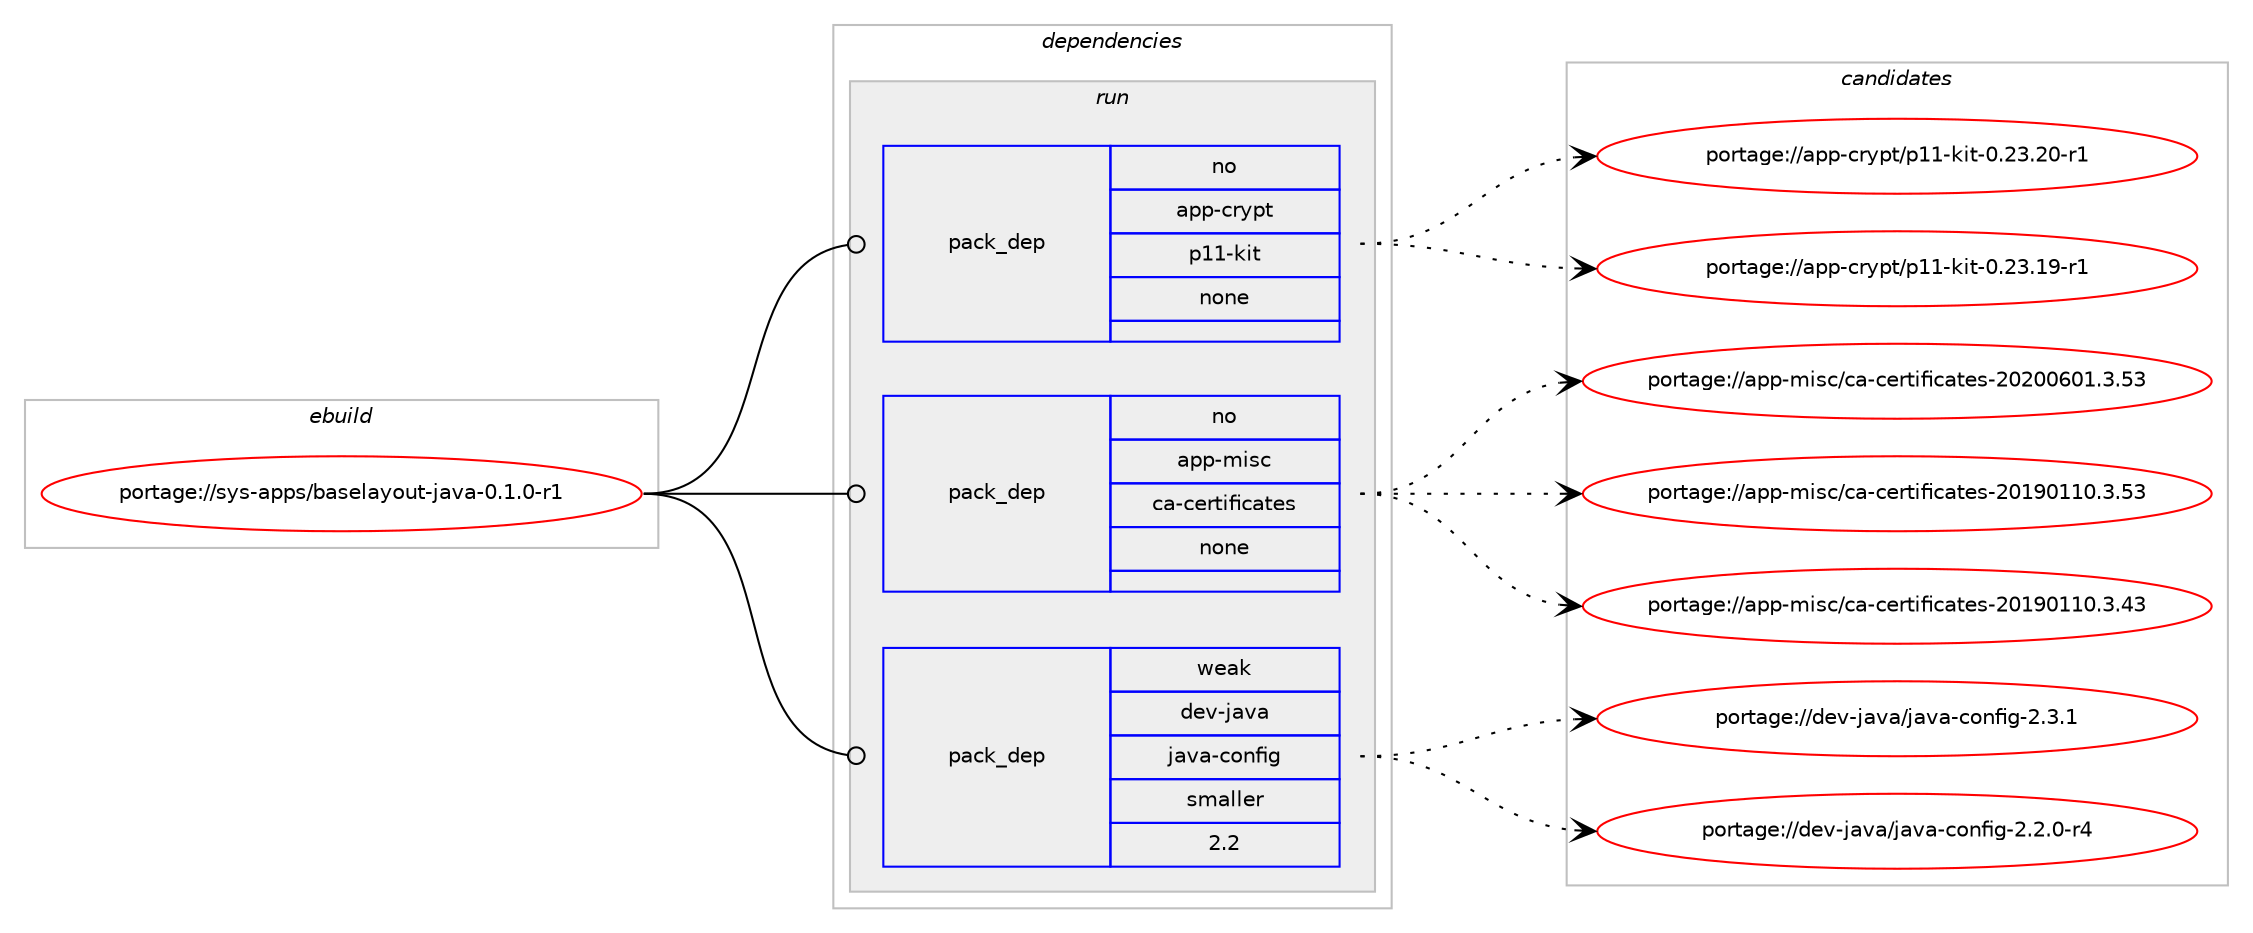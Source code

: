 digraph prolog {

# *************
# Graph options
# *************

newrank=true;
concentrate=true;
compound=true;
graph [rankdir=LR,fontname=Helvetica,fontsize=10,ranksep=1.5];#, ranksep=2.5, nodesep=0.2];
edge  [arrowhead=vee];
node  [fontname=Helvetica,fontsize=10];

# **********
# The ebuild
# **********

subgraph cluster_leftcol {
color=gray;
rank=same;
label=<<i>ebuild</i>>;
id [label="portage://sys-apps/baselayout-java-0.1.0-r1", color=red, width=4, href="../sys-apps/baselayout-java-0.1.0-r1.svg"];
}

# ****************
# The dependencies
# ****************

subgraph cluster_midcol {
color=gray;
label=<<i>dependencies</i>>;
subgraph cluster_compile {
fillcolor="#eeeeee";
style=filled;
label=<<i>compile</i>>;
}
subgraph cluster_compileandrun {
fillcolor="#eeeeee";
style=filled;
label=<<i>compile and run</i>>;
}
subgraph cluster_run {
fillcolor="#eeeeee";
style=filled;
label=<<i>run</i>>;
subgraph pack2635 {
dependency3110 [label=<<TABLE BORDER="0" CELLBORDER="1" CELLSPACING="0" CELLPADDING="4" WIDTH="220"><TR><TD ROWSPAN="6" CELLPADDING="30">pack_dep</TD></TR><TR><TD WIDTH="110">no</TD></TR><TR><TD>app-crypt</TD></TR><TR><TD>p11-kit</TD></TR><TR><TD>none</TD></TR><TR><TD></TD></TR></TABLE>>, shape=none, color=blue];
}
id:e -> dependency3110:w [weight=20,style="solid",arrowhead="odot"];
subgraph pack2636 {
dependency3111 [label=<<TABLE BORDER="0" CELLBORDER="1" CELLSPACING="0" CELLPADDING="4" WIDTH="220"><TR><TD ROWSPAN="6" CELLPADDING="30">pack_dep</TD></TR><TR><TD WIDTH="110">no</TD></TR><TR><TD>app-misc</TD></TR><TR><TD>ca-certificates</TD></TR><TR><TD>none</TD></TR><TR><TD></TD></TR></TABLE>>, shape=none, color=blue];
}
id:e -> dependency3111:w [weight=20,style="solid",arrowhead="odot"];
subgraph pack2637 {
dependency3112 [label=<<TABLE BORDER="0" CELLBORDER="1" CELLSPACING="0" CELLPADDING="4" WIDTH="220"><TR><TD ROWSPAN="6" CELLPADDING="30">pack_dep</TD></TR><TR><TD WIDTH="110">weak</TD></TR><TR><TD>dev-java</TD></TR><TR><TD>java-config</TD></TR><TR><TD>smaller</TD></TR><TR><TD>2.2</TD></TR></TABLE>>, shape=none, color=blue];
}
id:e -> dependency3112:w [weight=20,style="solid",arrowhead="odot"];
}
}

# **************
# The candidates
# **************

subgraph cluster_choices {
rank=same;
color=gray;
label=<<i>candidates</i>>;

subgraph choice2635 {
color=black;
nodesep=1;
choice9711211245991141211121164711249494510710511645484650514650484511449 [label="portage://app-crypt/p11-kit-0.23.20-r1", color=red, width=4,href="../app-crypt/p11-kit-0.23.20-r1.svg"];
choice9711211245991141211121164711249494510710511645484650514649574511449 [label="portage://app-crypt/p11-kit-0.23.19-r1", color=red, width=4,href="../app-crypt/p11-kit-0.23.19-r1.svg"];
dependency3110:e -> choice9711211245991141211121164711249494510710511645484650514650484511449:w [style=dotted,weight="100"];
dependency3110:e -> choice9711211245991141211121164711249494510710511645484650514649574511449:w [style=dotted,weight="100"];
}
subgraph choice2636 {
color=black;
nodesep=1;
choice971121124510910511599479997459910111411610510210599971161011154550485048485448494651465351 [label="portage://app-misc/ca-certificates-20200601.3.53", color=red, width=4,href="../app-misc/ca-certificates-20200601.3.53.svg"];
choice971121124510910511599479997459910111411610510210599971161011154550484957484949484651465351 [label="portage://app-misc/ca-certificates-20190110.3.53", color=red, width=4,href="../app-misc/ca-certificates-20190110.3.53.svg"];
choice971121124510910511599479997459910111411610510210599971161011154550484957484949484651465251 [label="portage://app-misc/ca-certificates-20190110.3.43", color=red, width=4,href="../app-misc/ca-certificates-20190110.3.43.svg"];
dependency3111:e -> choice971121124510910511599479997459910111411610510210599971161011154550485048485448494651465351:w [style=dotted,weight="100"];
dependency3111:e -> choice971121124510910511599479997459910111411610510210599971161011154550484957484949484651465351:w [style=dotted,weight="100"];
dependency3111:e -> choice971121124510910511599479997459910111411610510210599971161011154550484957484949484651465251:w [style=dotted,weight="100"];
}
subgraph choice2637 {
color=black;
nodesep=1;
choice1001011184510697118974710697118974599111110102105103455046514649 [label="portage://dev-java/java-config-2.3.1", color=red, width=4,href="../dev-java/java-config-2.3.1.svg"];
choice10010111845106971189747106971189745991111101021051034550465046484511452 [label="portage://dev-java/java-config-2.2.0-r4", color=red, width=4,href="../dev-java/java-config-2.2.0-r4.svg"];
dependency3112:e -> choice1001011184510697118974710697118974599111110102105103455046514649:w [style=dotted,weight="100"];
dependency3112:e -> choice10010111845106971189747106971189745991111101021051034550465046484511452:w [style=dotted,weight="100"];
}
}

}
